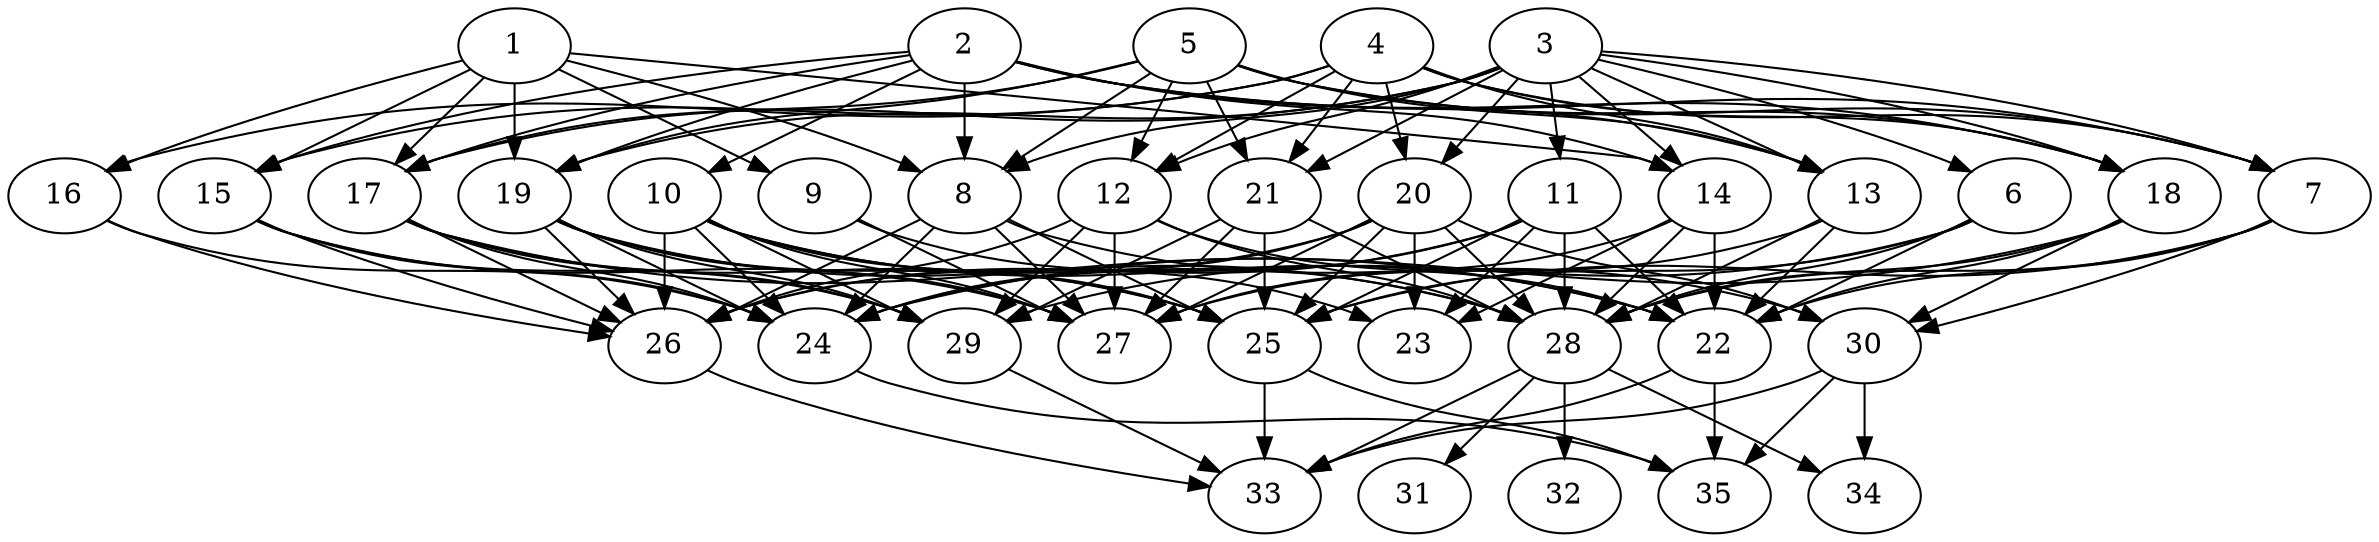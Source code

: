 // DAG (tier=3-complex, mode=compute, n=35, ccr=0.461, fat=0.768, density=0.679, regular=0.373, jump=0.221, mindata=1048576, maxdata=16777216)
// DAG automatically generated by daggen at Sun Aug 24 16:33:34 2025
// /home/ermia/Project/Environments/daggen/bin/daggen --dot --ccr 0.461 --fat 0.768 --regular 0.373 --density 0.679 --jump 0.221 --mindata 1048576 --maxdata 16777216 -n 35 
digraph G {
  1 [size="1849498373776547584", alpha="0.01", expect_size="924749186888273792"]
  1 -> 8 [size ="1106501225676800"]
  1 -> 9 [size ="1106501225676800"]
  1 -> 14 [size ="1106501225676800"]
  1 -> 15 [size ="1106501225676800"]
  1 -> 16 [size ="1106501225676800"]
  1 -> 17 [size ="1106501225676800"]
  1 -> 19 [size ="1106501225676800"]
  2 [size="48649510234095616000", alpha="0.13", expect_size="24324755117047808000"]
  2 -> 7 [size ="106612706508800"]
  2 -> 8 [size ="106612706508800"]
  2 -> 10 [size ="106612706508800"]
  2 -> 13 [size ="106612706508800"]
  2 -> 14 [size ="106612706508800"]
  2 -> 15 [size ="106612706508800"]
  2 -> 17 [size ="106612706508800"]
  2 -> 18 [size ="106612706508800"]
  2 -> 19 [size ="106612706508800"]
  3 [size="72230793708371443712", alpha="0.13", expect_size="36115396854185721856"]
  3 -> 6 [size ="138751678349312"]
  3 -> 7 [size ="138751678349312"]
  3 -> 8 [size ="138751678349312"]
  3 -> 11 [size ="138751678349312"]
  3 -> 12 [size ="138751678349312"]
  3 -> 13 [size ="138751678349312"]
  3 -> 14 [size ="138751678349312"]
  3 -> 17 [size ="138751678349312"]
  3 -> 18 [size ="138751678349312"]
  3 -> 19 [size ="138751678349312"]
  3 -> 20 [size ="138751678349312"]
  3 -> 21 [size ="138751678349312"]
  4 [size="60426882378232952", alpha="0.15", expect_size="30213441189116476"]
  4 -> 7 [size ="1495486674501632"]
  4 -> 12 [size ="1495486674501632"]
  4 -> 13 [size ="1495486674501632"]
  4 -> 15 [size ="1495486674501632"]
  4 -> 16 [size ="1495486674501632"]
  4 -> 18 [size ="1495486674501632"]
  4 -> 20 [size ="1495486674501632"]
  4 -> 21 [size ="1495486674501632"]
  5 [size="583619781261518700544", alpha="0.01", expect_size="291809890630759350272"]
  5 -> 7 [size ="558697407315968"]
  5 -> 8 [size ="558697407315968"]
  5 -> 12 [size ="558697407315968"]
  5 -> 13 [size ="558697407315968"]
  5 -> 17 [size ="558697407315968"]
  5 -> 18 [size ="558697407315968"]
  5 -> 19 [size ="558697407315968"]
  5 -> 21 [size ="558697407315968"]
  6 [size="601248526725293824", alpha="0.19", expect_size="300624263362646912"]
  6 -> 22 [size ="310708973600768"]
  6 -> 25 [size ="310708973600768"]
  6 -> 28 [size ="310708973600768"]
  6 -> 29 [size ="310708973600768"]
  7 [size="335986561736426112", alpha="0.05", expect_size="167993280868213056"]
  7 -> 22 [size ="164625593139200"]
  7 -> 25 [size ="164625593139200"]
  7 -> 28 [size ="164625593139200"]
  7 -> 30 [size ="164625593139200"]
  8 [size="2394228309690527", alpha="0.19", expect_size="1197114154845263"]
  8 -> 24 [size ="231122936004608"]
  8 -> 25 [size ="231122936004608"]
  8 -> 26 [size ="231122936004608"]
  8 -> 27 [size ="231122936004608"]
  8 -> 30 [size ="231122936004608"]
  9 [size="22634748494959516", alpha="0.14", expect_size="11317374247479758"]
  9 -> 23 [size ="715579266695168"]
  9 -> 27 [size ="715579266695168"]
  10 [size="86924268811935488", alpha="0.06", expect_size="43462134405967744"]
  10 -> 22 [size ="42807746101248"]
  10 -> 24 [size ="42807746101248"]
  10 -> 25 [size ="42807746101248"]
  10 -> 26 [size ="42807746101248"]
  10 -> 27 [size ="42807746101248"]
  10 -> 28 [size ="42807746101248"]
  10 -> 29 [size ="42807746101248"]
  11 [size="7062340479153771", alpha="0.17", expect_size="3531170239576885"]
  11 -> 22 [size ="17058033041408"]
  11 -> 23 [size ="17058033041408"]
  11 -> 24 [size ="17058033041408"]
  11 -> 25 [size ="17058033041408"]
  11 -> 26 [size ="17058033041408"]
  11 -> 28 [size ="17058033041408"]
  12 [size="2260946254649592064", alpha="0.02", expect_size="1130473127324796032"]
  12 -> 22 [size ="923259264565248"]
  12 -> 26 [size ="923259264565248"]
  12 -> 27 [size ="923259264565248"]
  12 -> 28 [size ="923259264565248"]
  12 -> 29 [size ="923259264565248"]
  13 [size="18919331754259332", alpha="0.01", expect_size="9459665877129666"]
  13 -> 22 [size ="1259226563346432"]
  13 -> 27 [size ="1259226563346432"]
  13 -> 28 [size ="1259226563346432"]
  14 [size="41267740222685192", alpha="0.19", expect_size="20633870111342596"]
  14 -> 22 [size ="1313657656967168"]
  14 -> 23 [size ="1313657656967168"]
  14 -> 27 [size ="1313657656967168"]
  14 -> 28 [size ="1313657656967168"]
  15 [size="128907256964566960", alpha="0.07", expect_size="64453628482283480"]
  15 -> 24 [size ="54504150007808"]
  15 -> 26 [size ="54504150007808"]
  15 -> 27 [size ="54504150007808"]
  15 -> 29 [size ="54504150007808"]
  16 [size="3185530930887226880", alpha="0.08", expect_size="1592765465443613440"]
  16 -> 24 [size ="1810968338235392"]
  16 -> 26 [size ="1810968338235392"]
  17 [size="54954689263679048", alpha="0.00", expect_size="27477344631839524"]
  17 -> 22 [size ="1996942032764928"]
  17 -> 24 [size ="1996942032764928"]
  17 -> 25 [size ="1996942032764928"]
  17 -> 26 [size ="1996942032764928"]
  17 -> 29 [size ="1996942032764928"]
  18 [size="8525671009615872000", alpha="0.02", expect_size="4262835504807936000"]
  18 -> 22 [size ="33386869555200"]
  18 -> 24 [size ="33386869555200"]
  18 -> 28 [size ="33386869555200"]
  18 -> 30 [size ="33386869555200"]
  19 [size="688933306368000000000", alpha="0.02", expect_size="344466653184000000000"]
  19 -> 24 [size ="624033792000000"]
  19 -> 25 [size ="624033792000000"]
  19 -> 26 [size ="624033792000000"]
  19 -> 27 [size ="624033792000000"]
  19 -> 28 [size ="624033792000000"]
  19 -> 29 [size ="624033792000000"]
  20 [size="4092069098156982272", alpha="0.15", expect_size="2046034549078491136"]
  20 -> 23 [size ="20466894897152"]
  20 -> 24 [size ="20466894897152"]
  20 -> 25 [size ="20466894897152"]
  20 -> 26 [size ="20466894897152"]
  20 -> 27 [size ="20466894897152"]
  20 -> 28 [size ="20466894897152"]
  20 -> 30 [size ="20466894897152"]
  21 [size="1168869669407998083072", alpha="0.07", expect_size="584434834703999041536"]
  21 -> 25 [size ="887702371172352"]
  21 -> 27 [size ="887702371172352"]
  21 -> 28 [size ="887702371172352"]
  21 -> 29 [size ="887702371172352"]
  22 [size="73956702090153168", alpha="0.17", expect_size="36978351045076584"]
  22 -> 33 [size ="1330507350540288"]
  22 -> 35 [size ="1330507350540288"]
  23 [size="2043344619096824064", alpha="0.12", expect_size="1021672309548412032"]
  24 [size="953189751127422", alpha="0.20", expect_size="476594875563711"]
  24 -> 35 [size ="24300153208832"]
  25 [size="3582003997127802355712", alpha="0.19", expect_size="1791001998563901177856"]
  25 -> 33 [size ="1872868841357312"]
  25 -> 35 [size ="1872868841357312"]
  26 [size="1122456779683031678976", alpha="0.02", expect_size="561228389841515839488"]
  26 -> 33 [size ="864045087326208"]
  27 [size="2111015818036225280", alpha="0.11", expect_size="1055507909018112640"]
  28 [size="551819976244199424000", alpha="0.01", expect_size="275909988122099712000"]
  28 -> 31 [size ="538213928140800"]
  28 -> 32 [size ="538213928140800"]
  28 -> 33 [size ="538213928140800"]
  28 -> 34 [size ="538213928140800"]
  29 [size="21656671692190000", alpha="0.10", expect_size="10828335846095000"]
  29 -> 33 [size ="1248560414720000"]
  30 [size="670754737143594", alpha="0.14", expect_size="335377368571797"]
  30 -> 33 [size ="13722428899328"]
  30 -> 34 [size ="13722428899328"]
  30 -> 35 [size ="13722428899328"]
  31 [size="133494256082358370304", alpha="0.06", expect_size="66747128041179185152"]
  32 [size="24543530990255996928", alpha="0.00", expect_size="12271765495127998464"]
  33 [size="538494875239186432000", alpha="0.01", expect_size="269247437619593216000"]
  34 [size="1061547622783854313472", alpha="0.02", expect_size="530773811391927156736"]
  35 [size="20200411782033488", alpha="0.10", expect_size="10100205891016744"]
}